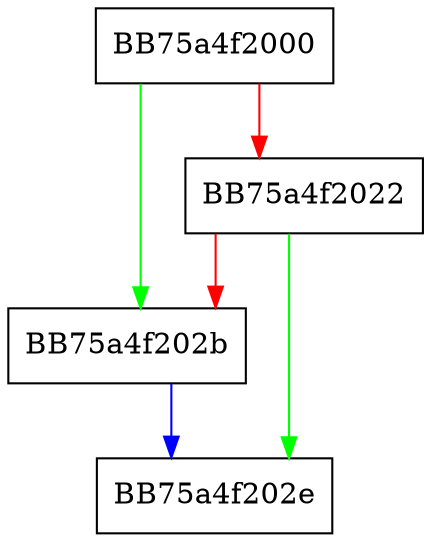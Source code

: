 digraph find {
  node [shape="box"];
  graph [splines=ortho];
  BB75a4f2000 -> BB75a4f202b [color="green"];
  BB75a4f2000 -> BB75a4f2022 [color="red"];
  BB75a4f2022 -> BB75a4f202e [color="green"];
  BB75a4f2022 -> BB75a4f202b [color="red"];
  BB75a4f202b -> BB75a4f202e [color="blue"];
}